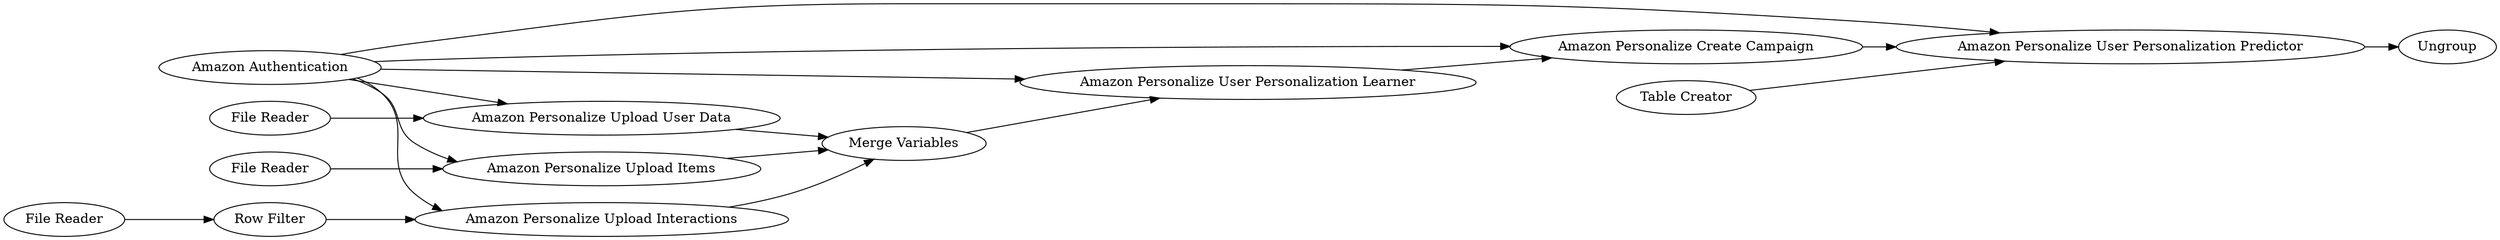digraph {
	68 -> 111
	3 -> 70
	39 -> 101
	101 -> 56
	103 -> 68
	3 -> 68
	3 -> 25
	3 -> 39
	3 -> 56
	99 -> 100
	25 -> 101
	56 -> 70
	3 -> 22
	22 -> 101
	75 -> 22
	70 -> 68
	100 -> 25
	76 -> 39
	111 [label=Ungroup]
	99 [label="File Reader"]
	103 [label="Table Creator"]
	70 [label="Amazon Personalize Create Campaign"]
	22 [label="Amazon Personalize Upload User Data"]
	68 [label="Amazon Personalize User Personalization Predictor"]
	101 [label="Merge Variables"]
	100 [label="Row Filter"]
	56 [label="Amazon Personalize User Personalization Learner"]
	76 [label="File Reader"]
	25 [label="Amazon Personalize Upload Interactions"]
	39 [label="Amazon Personalize Upload Items"]
	3 [label="Amazon Authentication"]
	75 [label="File Reader"]
	rankdir=LR
}
